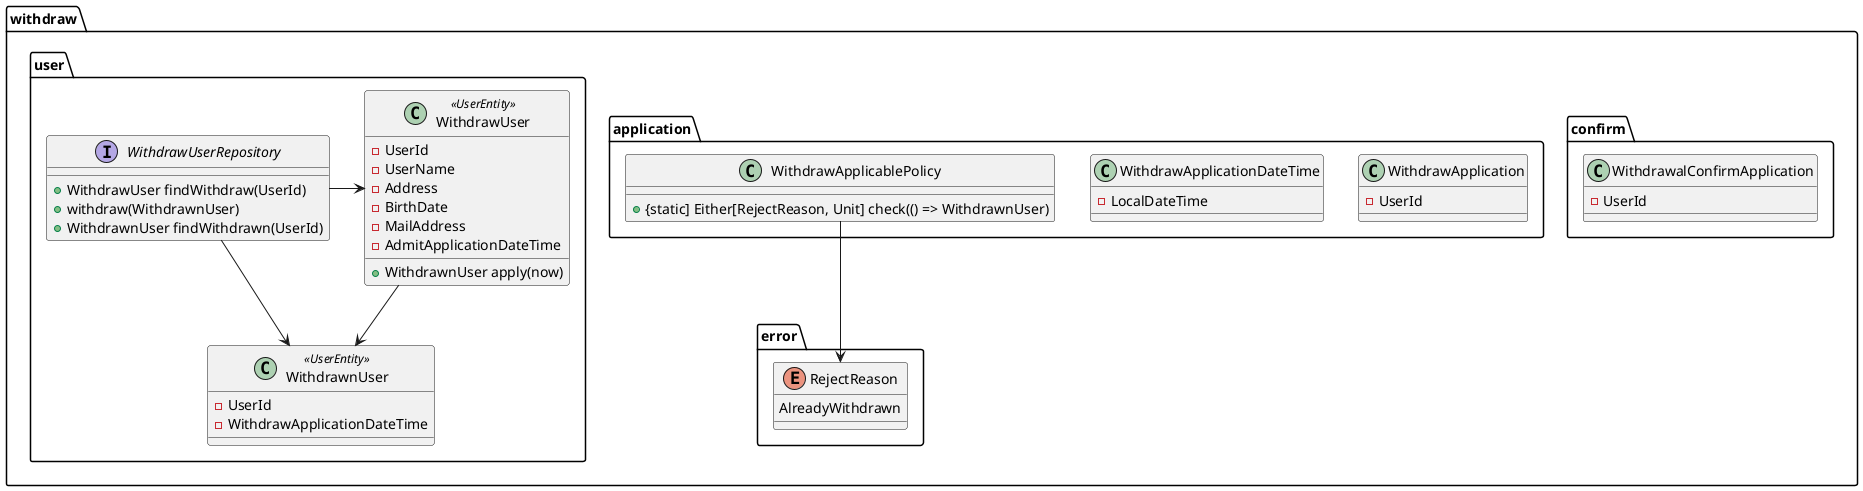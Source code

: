 @startuml

package withdraw {
  package confirm {
    class WithdrawalConfirmApplication {
      - UserId
    }
  }
  package application {
    class WithdrawApplication {
      - UserId
    }
    class WithdrawApplicationDateTime {
      - LocalDateTime
    }
    class WithdrawApplicablePolicy {
      + {static] Either[RejectReason, Unit] check(() => WithdrawnUser)
    }
  }
  package user {
    class WithdrawUser<<UserEntity>> {
      - UserId
      - UserName
      - Address
      - BirthDate
      - MailAddress
      - AdmitApplicationDateTime
      + WithdrawnUser apply(now)
    }
    class WithdrawnUser<<UserEntity>> {
      - UserId
      - WithdrawApplicationDateTime
    }
    interface WithdrawUserRepository {
      + WithdrawUser findWithdraw(UserId)
      + withdraw(WithdrawnUser)
      + WithdrawnUser findWithdrawn(UserId)
    }
    WithdrawUser --> WithdrawnUser
    WithdrawUserRepository --> WithdrawnUser
    WithdrawUserRepository -> WithdrawUser
  }
  package error {
    enum RejectReason {
      AlreadyWithdrawn
    }
  }
  WithdrawApplicablePolicy --> RejectReason
}

@enduml